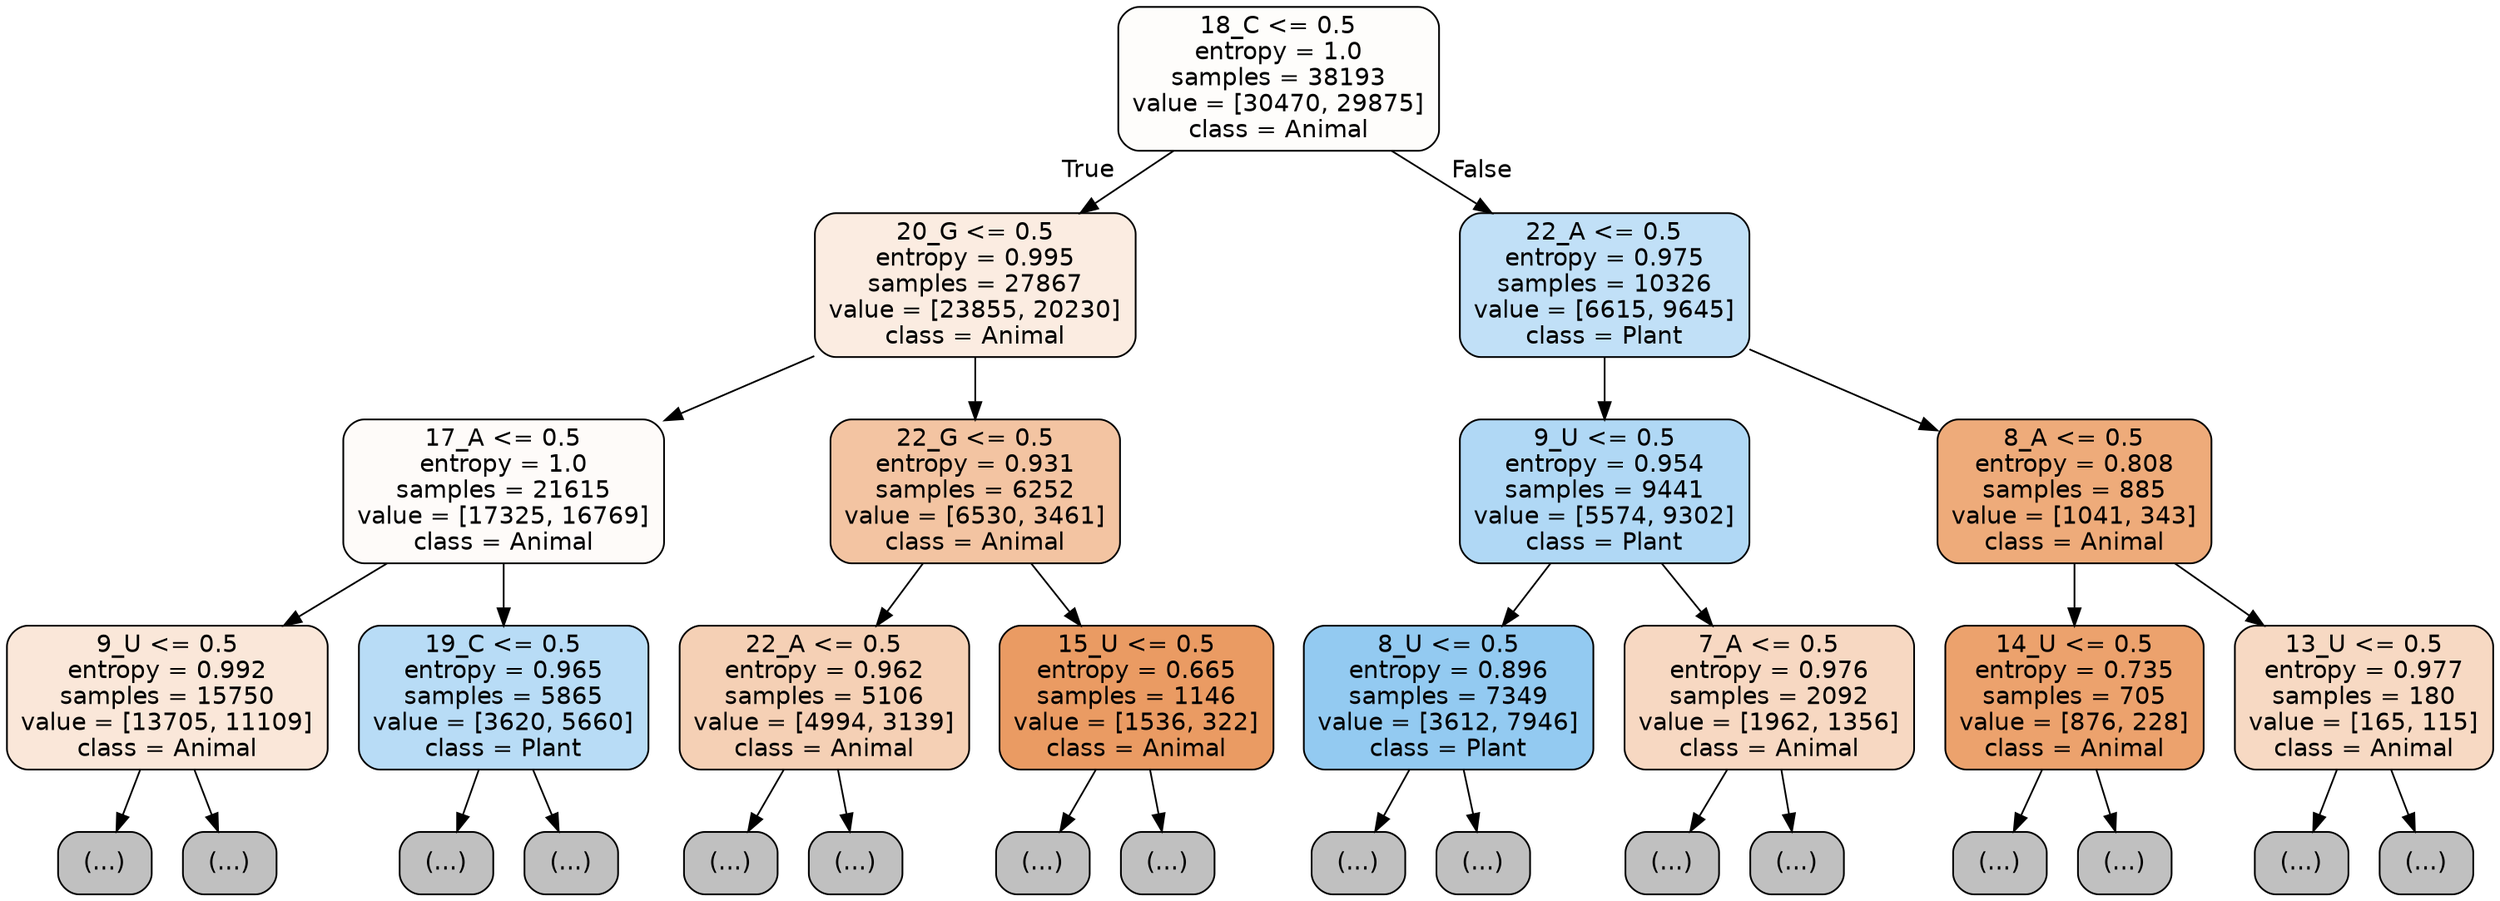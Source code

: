 digraph Tree {
node [shape=box, style="filled, rounded", color="black", fontname="helvetica"] ;
edge [fontname="helvetica"] ;
0 [label="18_C <= 0.5\nentropy = 1.0\nsamples = 38193\nvalue = [30470, 29875]\nclass = Animal", fillcolor="#fefdfb"] ;
1 [label="20_G <= 0.5\nentropy = 0.995\nsamples = 27867\nvalue = [23855, 20230]\nclass = Animal", fillcolor="#fbece1"] ;
0 -> 1 [labeldistance=2.5, labelangle=45, headlabel="True"] ;
2 [label="17_A <= 0.5\nentropy = 1.0\nsamples = 21615\nvalue = [17325, 16769]\nclass = Animal", fillcolor="#fefbf9"] ;
1 -> 2 ;
3 [label="9_U <= 0.5\nentropy = 0.992\nsamples = 15750\nvalue = [13705, 11109]\nclass = Animal", fillcolor="#fae7d9"] ;
2 -> 3 ;
4 [label="(...)", fillcolor="#C0C0C0"] ;
3 -> 4 ;
5401 [label="(...)", fillcolor="#C0C0C0"] ;
3 -> 5401 ;
7586 [label="19_C <= 0.5\nentropy = 0.965\nsamples = 5865\nvalue = [3620, 5660]\nclass = Plant", fillcolor="#b8dcf6"] ;
2 -> 7586 ;
7587 [label="(...)", fillcolor="#C0C0C0"] ;
7586 -> 7587 ;
9232 [label="(...)", fillcolor="#C0C0C0"] ;
7586 -> 9232 ;
9841 [label="22_G <= 0.5\nentropy = 0.931\nsamples = 6252\nvalue = [6530, 3461]\nclass = Animal", fillcolor="#f3c4a2"] ;
1 -> 9841 ;
9842 [label="22_A <= 0.5\nentropy = 0.962\nsamples = 5106\nvalue = [4994, 3139]\nclass = Animal", fillcolor="#f5d0b5"] ;
9841 -> 9842 ;
9843 [label="(...)", fillcolor="#C0C0C0"] ;
9842 -> 9843 ;
12296 [label="(...)", fillcolor="#C0C0C0"] ;
9842 -> 12296 ;
12701 [label="15_U <= 0.5\nentropy = 0.665\nsamples = 1146\nvalue = [1536, 322]\nclass = Animal", fillcolor="#ea9b63"] ;
9841 -> 12701 ;
12702 [label="(...)", fillcolor="#C0C0C0"] ;
12701 -> 12702 ;
12959 [label="(...)", fillcolor="#C0C0C0"] ;
12701 -> 12959 ;
13032 [label="22_A <= 0.5\nentropy = 0.975\nsamples = 10326\nvalue = [6615, 9645]\nclass = Plant", fillcolor="#c1e0f7"] ;
0 -> 13032 [labeldistance=2.5, labelangle=-45, headlabel="False"] ;
13033 [label="9_U <= 0.5\nentropy = 0.954\nsamples = 9441\nvalue = [5574, 9302]\nclass = Plant", fillcolor="#b0d8f5"] ;
13032 -> 13033 ;
13034 [label="8_U <= 0.5\nentropy = 0.896\nsamples = 7349\nvalue = [3612, 7946]\nclass = Plant", fillcolor="#93caf1"] ;
13033 -> 13034 ;
13035 [label="(...)", fillcolor="#C0C0C0"] ;
13034 -> 13035 ;
14772 [label="(...)", fillcolor="#C0C0C0"] ;
13034 -> 14772 ;
15497 [label="7_A <= 0.5\nentropy = 0.976\nsamples = 2092\nvalue = [1962, 1356]\nclass = Animal", fillcolor="#f7d8c2"] ;
13033 -> 15497 ;
15498 [label="(...)", fillcolor="#C0C0C0"] ;
15497 -> 15498 ;
16175 [label="(...)", fillcolor="#C0C0C0"] ;
15497 -> 16175 ;
16434 [label="8_A <= 0.5\nentropy = 0.808\nsamples = 885\nvalue = [1041, 343]\nclass = Animal", fillcolor="#eeab7a"] ;
13032 -> 16434 ;
16435 [label="14_U <= 0.5\nentropy = 0.735\nsamples = 705\nvalue = [876, 228]\nclass = Animal", fillcolor="#eca26d"] ;
16434 -> 16435 ;
16436 [label="(...)", fillcolor="#C0C0C0"] ;
16435 -> 16436 ;
16711 [label="(...)", fillcolor="#C0C0C0"] ;
16435 -> 16711 ;
16782 [label="13_U <= 0.5\nentropy = 0.977\nsamples = 180\nvalue = [165, 115]\nclass = Animal", fillcolor="#f7d9c3"] ;
16434 -> 16782 ;
16783 [label="(...)", fillcolor="#C0C0C0"] ;
16782 -> 16783 ;
16844 [label="(...)", fillcolor="#C0C0C0"] ;
16782 -> 16844 ;
}